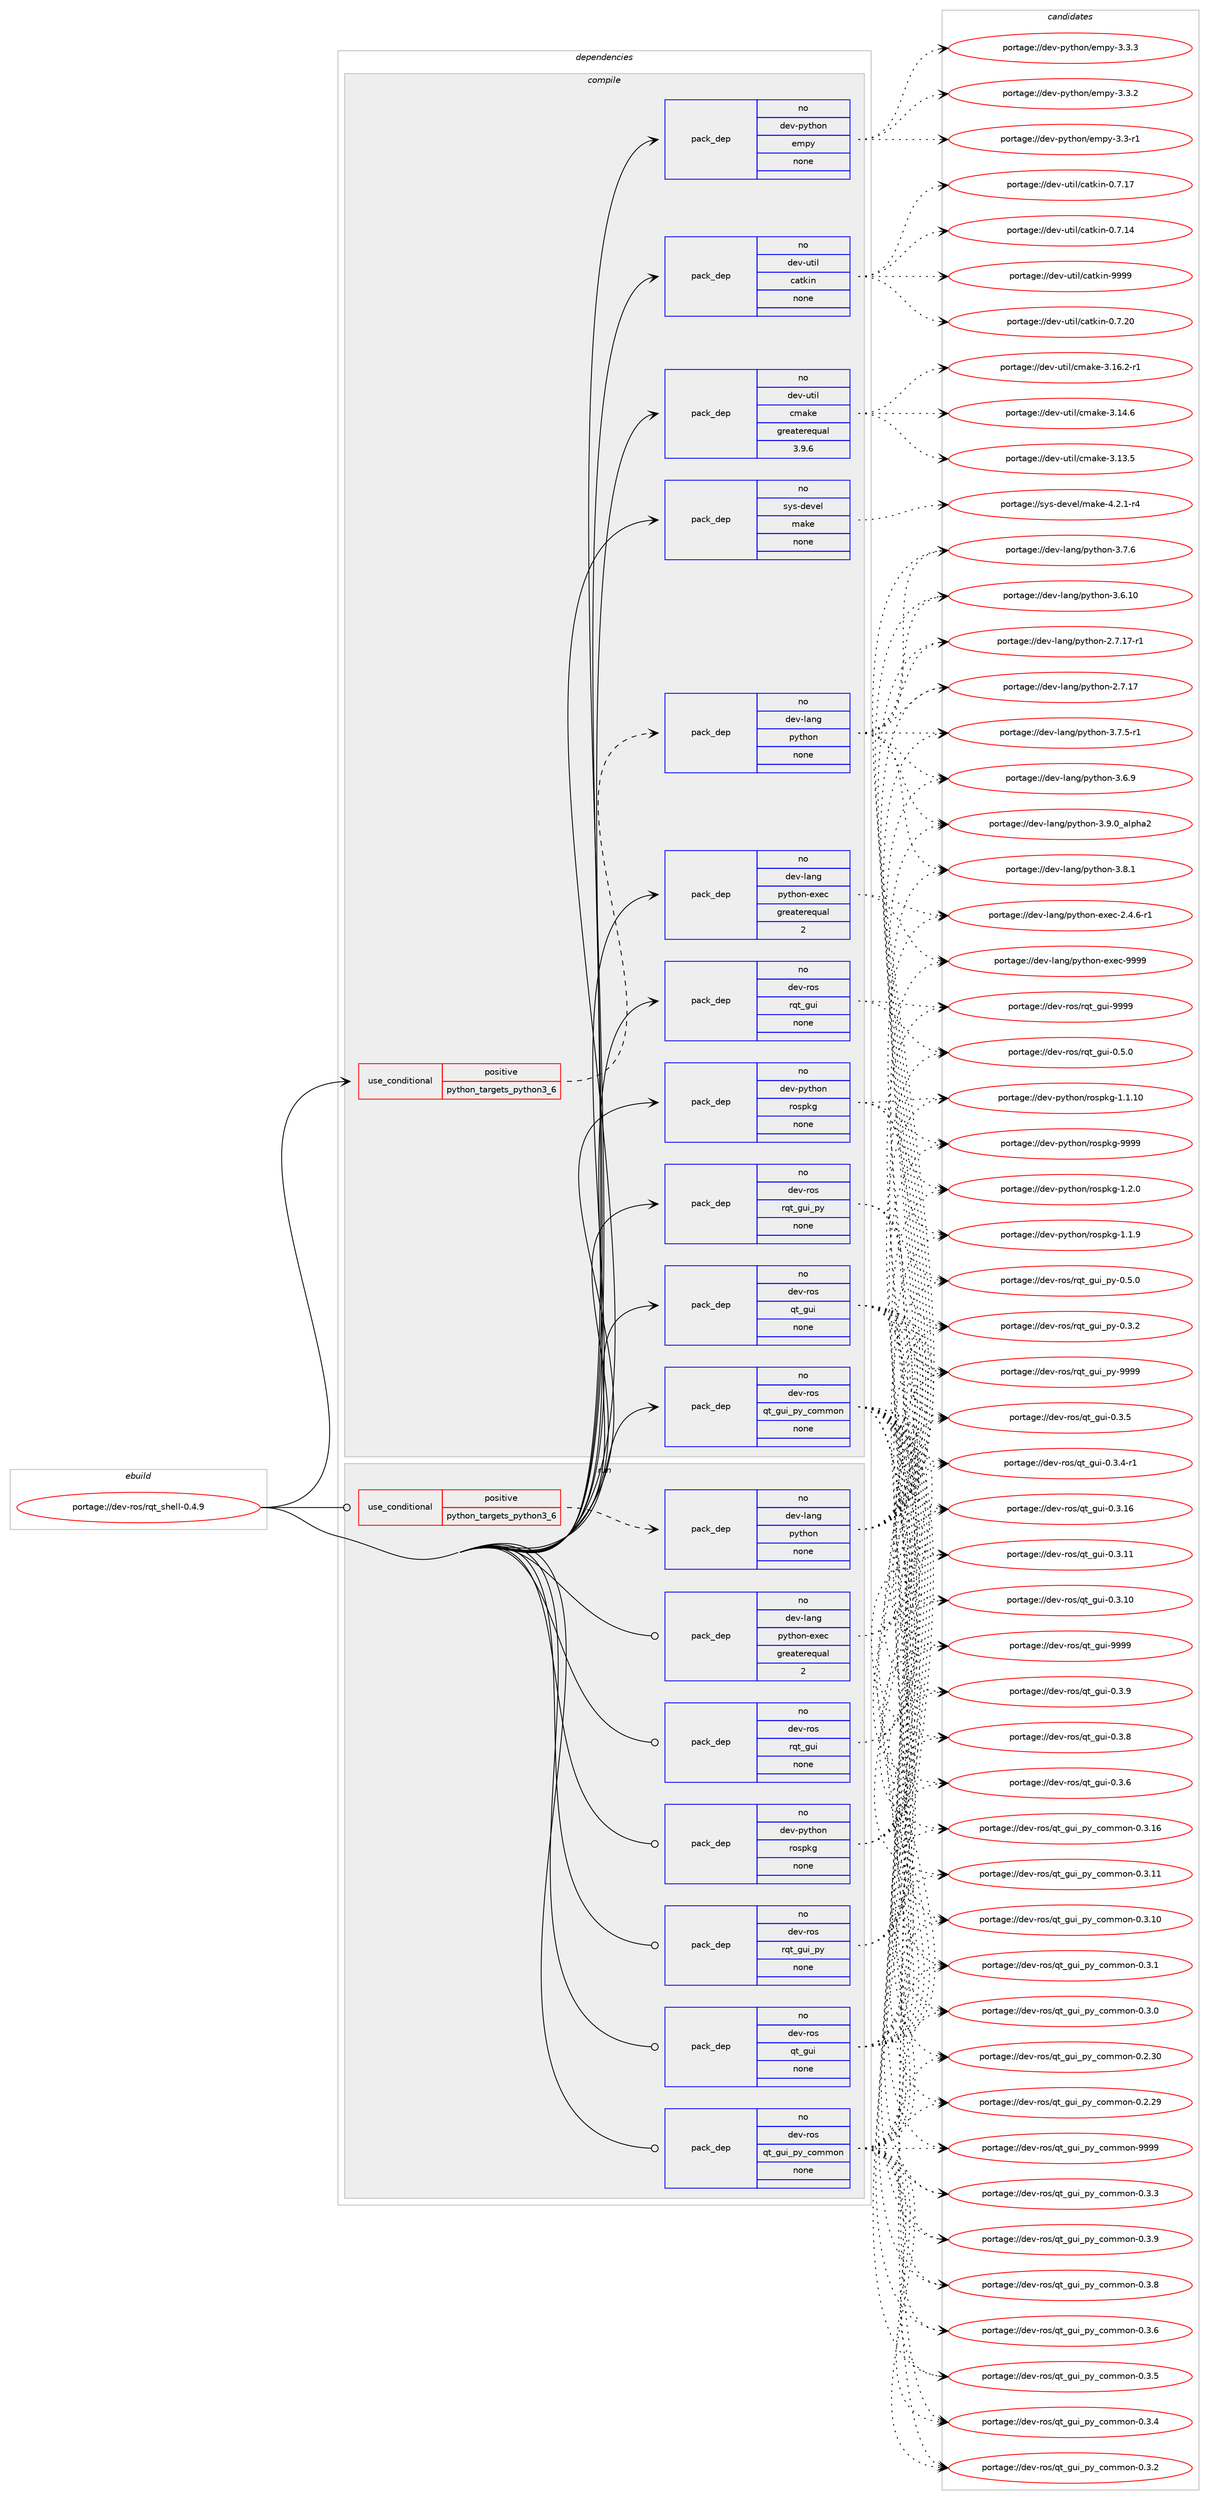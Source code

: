 digraph prolog {

# *************
# Graph options
# *************

newrank=true;
concentrate=true;
compound=true;
graph [rankdir=LR,fontname=Helvetica,fontsize=10,ranksep=1.5];#, ranksep=2.5, nodesep=0.2];
edge  [arrowhead=vee];
node  [fontname=Helvetica,fontsize=10];

# **********
# The ebuild
# **********

subgraph cluster_leftcol {
color=gray;
label=<<i>ebuild</i>>;
id [label="portage://dev-ros/rqt_shell-0.4.9", color=red, width=4, href="../dev-ros/rqt_shell-0.4.9.svg"];
}

# ****************
# The dependencies
# ****************

subgraph cluster_midcol {
color=gray;
label=<<i>dependencies</i>>;
subgraph cluster_compile {
fillcolor="#eeeeee";
style=filled;
label=<<i>compile</i>>;
subgraph cond97004 {
dependency381520 [label=<<TABLE BORDER="0" CELLBORDER="1" CELLSPACING="0" CELLPADDING="4"><TR><TD ROWSPAN="3" CELLPADDING="10">use_conditional</TD></TR><TR><TD>positive</TD></TR><TR><TD>python_targets_python3_6</TD></TR></TABLE>>, shape=none, color=red];
subgraph pack279663 {
dependency381521 [label=<<TABLE BORDER="0" CELLBORDER="1" CELLSPACING="0" CELLPADDING="4" WIDTH="220"><TR><TD ROWSPAN="6" CELLPADDING="30">pack_dep</TD></TR><TR><TD WIDTH="110">no</TD></TR><TR><TD>dev-lang</TD></TR><TR><TD>python</TD></TR><TR><TD>none</TD></TR><TR><TD></TD></TR></TABLE>>, shape=none, color=blue];
}
dependency381520:e -> dependency381521:w [weight=20,style="dashed",arrowhead="vee"];
}
id:e -> dependency381520:w [weight=20,style="solid",arrowhead="vee"];
subgraph pack279664 {
dependency381522 [label=<<TABLE BORDER="0" CELLBORDER="1" CELLSPACING="0" CELLPADDING="4" WIDTH="220"><TR><TD ROWSPAN="6" CELLPADDING="30">pack_dep</TD></TR><TR><TD WIDTH="110">no</TD></TR><TR><TD>dev-lang</TD></TR><TR><TD>python-exec</TD></TR><TR><TD>greaterequal</TD></TR><TR><TD>2</TD></TR></TABLE>>, shape=none, color=blue];
}
id:e -> dependency381522:w [weight=20,style="solid",arrowhead="vee"];
subgraph pack279665 {
dependency381523 [label=<<TABLE BORDER="0" CELLBORDER="1" CELLSPACING="0" CELLPADDING="4" WIDTH="220"><TR><TD ROWSPAN="6" CELLPADDING="30">pack_dep</TD></TR><TR><TD WIDTH="110">no</TD></TR><TR><TD>dev-python</TD></TR><TR><TD>empy</TD></TR><TR><TD>none</TD></TR><TR><TD></TD></TR></TABLE>>, shape=none, color=blue];
}
id:e -> dependency381523:w [weight=20,style="solid",arrowhead="vee"];
subgraph pack279666 {
dependency381524 [label=<<TABLE BORDER="0" CELLBORDER="1" CELLSPACING="0" CELLPADDING="4" WIDTH="220"><TR><TD ROWSPAN="6" CELLPADDING="30">pack_dep</TD></TR><TR><TD WIDTH="110">no</TD></TR><TR><TD>dev-python</TD></TR><TR><TD>rospkg</TD></TR><TR><TD>none</TD></TR><TR><TD></TD></TR></TABLE>>, shape=none, color=blue];
}
id:e -> dependency381524:w [weight=20,style="solid",arrowhead="vee"];
subgraph pack279667 {
dependency381525 [label=<<TABLE BORDER="0" CELLBORDER="1" CELLSPACING="0" CELLPADDING="4" WIDTH="220"><TR><TD ROWSPAN="6" CELLPADDING="30">pack_dep</TD></TR><TR><TD WIDTH="110">no</TD></TR><TR><TD>dev-ros</TD></TR><TR><TD>qt_gui</TD></TR><TR><TD>none</TD></TR><TR><TD></TD></TR></TABLE>>, shape=none, color=blue];
}
id:e -> dependency381525:w [weight=20,style="solid",arrowhead="vee"];
subgraph pack279668 {
dependency381526 [label=<<TABLE BORDER="0" CELLBORDER="1" CELLSPACING="0" CELLPADDING="4" WIDTH="220"><TR><TD ROWSPAN="6" CELLPADDING="30">pack_dep</TD></TR><TR><TD WIDTH="110">no</TD></TR><TR><TD>dev-ros</TD></TR><TR><TD>qt_gui_py_common</TD></TR><TR><TD>none</TD></TR><TR><TD></TD></TR></TABLE>>, shape=none, color=blue];
}
id:e -> dependency381526:w [weight=20,style="solid",arrowhead="vee"];
subgraph pack279669 {
dependency381527 [label=<<TABLE BORDER="0" CELLBORDER="1" CELLSPACING="0" CELLPADDING="4" WIDTH="220"><TR><TD ROWSPAN="6" CELLPADDING="30">pack_dep</TD></TR><TR><TD WIDTH="110">no</TD></TR><TR><TD>dev-ros</TD></TR><TR><TD>rqt_gui</TD></TR><TR><TD>none</TD></TR><TR><TD></TD></TR></TABLE>>, shape=none, color=blue];
}
id:e -> dependency381527:w [weight=20,style="solid",arrowhead="vee"];
subgraph pack279670 {
dependency381528 [label=<<TABLE BORDER="0" CELLBORDER="1" CELLSPACING="0" CELLPADDING="4" WIDTH="220"><TR><TD ROWSPAN="6" CELLPADDING="30">pack_dep</TD></TR><TR><TD WIDTH="110">no</TD></TR><TR><TD>dev-ros</TD></TR><TR><TD>rqt_gui_py</TD></TR><TR><TD>none</TD></TR><TR><TD></TD></TR></TABLE>>, shape=none, color=blue];
}
id:e -> dependency381528:w [weight=20,style="solid",arrowhead="vee"];
subgraph pack279671 {
dependency381529 [label=<<TABLE BORDER="0" CELLBORDER="1" CELLSPACING="0" CELLPADDING="4" WIDTH="220"><TR><TD ROWSPAN="6" CELLPADDING="30">pack_dep</TD></TR><TR><TD WIDTH="110">no</TD></TR><TR><TD>dev-util</TD></TR><TR><TD>catkin</TD></TR><TR><TD>none</TD></TR><TR><TD></TD></TR></TABLE>>, shape=none, color=blue];
}
id:e -> dependency381529:w [weight=20,style="solid",arrowhead="vee"];
subgraph pack279672 {
dependency381530 [label=<<TABLE BORDER="0" CELLBORDER="1" CELLSPACING="0" CELLPADDING="4" WIDTH="220"><TR><TD ROWSPAN="6" CELLPADDING="30">pack_dep</TD></TR><TR><TD WIDTH="110">no</TD></TR><TR><TD>dev-util</TD></TR><TR><TD>cmake</TD></TR><TR><TD>greaterequal</TD></TR><TR><TD>3.9.6</TD></TR></TABLE>>, shape=none, color=blue];
}
id:e -> dependency381530:w [weight=20,style="solid",arrowhead="vee"];
subgraph pack279673 {
dependency381531 [label=<<TABLE BORDER="0" CELLBORDER="1" CELLSPACING="0" CELLPADDING="4" WIDTH="220"><TR><TD ROWSPAN="6" CELLPADDING="30">pack_dep</TD></TR><TR><TD WIDTH="110">no</TD></TR><TR><TD>sys-devel</TD></TR><TR><TD>make</TD></TR><TR><TD>none</TD></TR><TR><TD></TD></TR></TABLE>>, shape=none, color=blue];
}
id:e -> dependency381531:w [weight=20,style="solid",arrowhead="vee"];
}
subgraph cluster_compileandrun {
fillcolor="#eeeeee";
style=filled;
label=<<i>compile and run</i>>;
}
subgraph cluster_run {
fillcolor="#eeeeee";
style=filled;
label=<<i>run</i>>;
subgraph cond97005 {
dependency381532 [label=<<TABLE BORDER="0" CELLBORDER="1" CELLSPACING="0" CELLPADDING="4"><TR><TD ROWSPAN="3" CELLPADDING="10">use_conditional</TD></TR><TR><TD>positive</TD></TR><TR><TD>python_targets_python3_6</TD></TR></TABLE>>, shape=none, color=red];
subgraph pack279674 {
dependency381533 [label=<<TABLE BORDER="0" CELLBORDER="1" CELLSPACING="0" CELLPADDING="4" WIDTH="220"><TR><TD ROWSPAN="6" CELLPADDING="30">pack_dep</TD></TR><TR><TD WIDTH="110">no</TD></TR><TR><TD>dev-lang</TD></TR><TR><TD>python</TD></TR><TR><TD>none</TD></TR><TR><TD></TD></TR></TABLE>>, shape=none, color=blue];
}
dependency381532:e -> dependency381533:w [weight=20,style="dashed",arrowhead="vee"];
}
id:e -> dependency381532:w [weight=20,style="solid",arrowhead="odot"];
subgraph pack279675 {
dependency381534 [label=<<TABLE BORDER="0" CELLBORDER="1" CELLSPACING="0" CELLPADDING="4" WIDTH="220"><TR><TD ROWSPAN="6" CELLPADDING="30">pack_dep</TD></TR><TR><TD WIDTH="110">no</TD></TR><TR><TD>dev-lang</TD></TR><TR><TD>python-exec</TD></TR><TR><TD>greaterequal</TD></TR><TR><TD>2</TD></TR></TABLE>>, shape=none, color=blue];
}
id:e -> dependency381534:w [weight=20,style="solid",arrowhead="odot"];
subgraph pack279676 {
dependency381535 [label=<<TABLE BORDER="0" CELLBORDER="1" CELLSPACING="0" CELLPADDING="4" WIDTH="220"><TR><TD ROWSPAN="6" CELLPADDING="30">pack_dep</TD></TR><TR><TD WIDTH="110">no</TD></TR><TR><TD>dev-python</TD></TR><TR><TD>rospkg</TD></TR><TR><TD>none</TD></TR><TR><TD></TD></TR></TABLE>>, shape=none, color=blue];
}
id:e -> dependency381535:w [weight=20,style="solid",arrowhead="odot"];
subgraph pack279677 {
dependency381536 [label=<<TABLE BORDER="0" CELLBORDER="1" CELLSPACING="0" CELLPADDING="4" WIDTH="220"><TR><TD ROWSPAN="6" CELLPADDING="30">pack_dep</TD></TR><TR><TD WIDTH="110">no</TD></TR><TR><TD>dev-ros</TD></TR><TR><TD>qt_gui</TD></TR><TR><TD>none</TD></TR><TR><TD></TD></TR></TABLE>>, shape=none, color=blue];
}
id:e -> dependency381536:w [weight=20,style="solid",arrowhead="odot"];
subgraph pack279678 {
dependency381537 [label=<<TABLE BORDER="0" CELLBORDER="1" CELLSPACING="0" CELLPADDING="4" WIDTH="220"><TR><TD ROWSPAN="6" CELLPADDING="30">pack_dep</TD></TR><TR><TD WIDTH="110">no</TD></TR><TR><TD>dev-ros</TD></TR><TR><TD>qt_gui_py_common</TD></TR><TR><TD>none</TD></TR><TR><TD></TD></TR></TABLE>>, shape=none, color=blue];
}
id:e -> dependency381537:w [weight=20,style="solid",arrowhead="odot"];
subgraph pack279679 {
dependency381538 [label=<<TABLE BORDER="0" CELLBORDER="1" CELLSPACING="0" CELLPADDING="4" WIDTH="220"><TR><TD ROWSPAN="6" CELLPADDING="30">pack_dep</TD></TR><TR><TD WIDTH="110">no</TD></TR><TR><TD>dev-ros</TD></TR><TR><TD>rqt_gui</TD></TR><TR><TD>none</TD></TR><TR><TD></TD></TR></TABLE>>, shape=none, color=blue];
}
id:e -> dependency381538:w [weight=20,style="solid",arrowhead="odot"];
subgraph pack279680 {
dependency381539 [label=<<TABLE BORDER="0" CELLBORDER="1" CELLSPACING="0" CELLPADDING="4" WIDTH="220"><TR><TD ROWSPAN="6" CELLPADDING="30">pack_dep</TD></TR><TR><TD WIDTH="110">no</TD></TR><TR><TD>dev-ros</TD></TR><TR><TD>rqt_gui_py</TD></TR><TR><TD>none</TD></TR><TR><TD></TD></TR></TABLE>>, shape=none, color=blue];
}
id:e -> dependency381539:w [weight=20,style="solid",arrowhead="odot"];
}
}

# **************
# The candidates
# **************

subgraph cluster_choices {
rank=same;
color=gray;
label=<<i>candidates</i>>;

subgraph choice279663 {
color=black;
nodesep=1;
choice10010111845108971101034711212111610411111045514657464895971081121049750 [label="portage://dev-lang/python-3.9.0_alpha2", color=red, width=4,href="../dev-lang/python-3.9.0_alpha2.svg"];
choice100101118451089711010347112121116104111110455146564649 [label="portage://dev-lang/python-3.8.1", color=red, width=4,href="../dev-lang/python-3.8.1.svg"];
choice100101118451089711010347112121116104111110455146554654 [label="portage://dev-lang/python-3.7.6", color=red, width=4,href="../dev-lang/python-3.7.6.svg"];
choice1001011184510897110103471121211161041111104551465546534511449 [label="portage://dev-lang/python-3.7.5-r1", color=red, width=4,href="../dev-lang/python-3.7.5-r1.svg"];
choice100101118451089711010347112121116104111110455146544657 [label="portage://dev-lang/python-3.6.9", color=red, width=4,href="../dev-lang/python-3.6.9.svg"];
choice10010111845108971101034711212111610411111045514654464948 [label="portage://dev-lang/python-3.6.10", color=red, width=4,href="../dev-lang/python-3.6.10.svg"];
choice100101118451089711010347112121116104111110455046554649554511449 [label="portage://dev-lang/python-2.7.17-r1", color=red, width=4,href="../dev-lang/python-2.7.17-r1.svg"];
choice10010111845108971101034711212111610411111045504655464955 [label="portage://dev-lang/python-2.7.17", color=red, width=4,href="../dev-lang/python-2.7.17.svg"];
dependency381521:e -> choice10010111845108971101034711212111610411111045514657464895971081121049750:w [style=dotted,weight="100"];
dependency381521:e -> choice100101118451089711010347112121116104111110455146564649:w [style=dotted,weight="100"];
dependency381521:e -> choice100101118451089711010347112121116104111110455146554654:w [style=dotted,weight="100"];
dependency381521:e -> choice1001011184510897110103471121211161041111104551465546534511449:w [style=dotted,weight="100"];
dependency381521:e -> choice100101118451089711010347112121116104111110455146544657:w [style=dotted,weight="100"];
dependency381521:e -> choice10010111845108971101034711212111610411111045514654464948:w [style=dotted,weight="100"];
dependency381521:e -> choice100101118451089711010347112121116104111110455046554649554511449:w [style=dotted,weight="100"];
dependency381521:e -> choice10010111845108971101034711212111610411111045504655464955:w [style=dotted,weight="100"];
}
subgraph choice279664 {
color=black;
nodesep=1;
choice10010111845108971101034711212111610411111045101120101994557575757 [label="portage://dev-lang/python-exec-9999", color=red, width=4,href="../dev-lang/python-exec-9999.svg"];
choice10010111845108971101034711212111610411111045101120101994550465246544511449 [label="portage://dev-lang/python-exec-2.4.6-r1", color=red, width=4,href="../dev-lang/python-exec-2.4.6-r1.svg"];
dependency381522:e -> choice10010111845108971101034711212111610411111045101120101994557575757:w [style=dotted,weight="100"];
dependency381522:e -> choice10010111845108971101034711212111610411111045101120101994550465246544511449:w [style=dotted,weight="100"];
}
subgraph choice279665 {
color=black;
nodesep=1;
choice1001011184511212111610411111047101109112121455146514651 [label="portage://dev-python/empy-3.3.3", color=red, width=4,href="../dev-python/empy-3.3.3.svg"];
choice1001011184511212111610411111047101109112121455146514650 [label="portage://dev-python/empy-3.3.2", color=red, width=4,href="../dev-python/empy-3.3.2.svg"];
choice1001011184511212111610411111047101109112121455146514511449 [label="portage://dev-python/empy-3.3-r1", color=red, width=4,href="../dev-python/empy-3.3-r1.svg"];
dependency381523:e -> choice1001011184511212111610411111047101109112121455146514651:w [style=dotted,weight="100"];
dependency381523:e -> choice1001011184511212111610411111047101109112121455146514650:w [style=dotted,weight="100"];
dependency381523:e -> choice1001011184511212111610411111047101109112121455146514511449:w [style=dotted,weight="100"];
}
subgraph choice279666 {
color=black;
nodesep=1;
choice10010111845112121116104111110471141111151121071034557575757 [label="portage://dev-python/rospkg-9999", color=red, width=4,href="../dev-python/rospkg-9999.svg"];
choice1001011184511212111610411111047114111115112107103454946504648 [label="portage://dev-python/rospkg-1.2.0", color=red, width=4,href="../dev-python/rospkg-1.2.0.svg"];
choice1001011184511212111610411111047114111115112107103454946494657 [label="portage://dev-python/rospkg-1.1.9", color=red, width=4,href="../dev-python/rospkg-1.1.9.svg"];
choice100101118451121211161041111104711411111511210710345494649464948 [label="portage://dev-python/rospkg-1.1.10", color=red, width=4,href="../dev-python/rospkg-1.1.10.svg"];
dependency381524:e -> choice10010111845112121116104111110471141111151121071034557575757:w [style=dotted,weight="100"];
dependency381524:e -> choice1001011184511212111610411111047114111115112107103454946504648:w [style=dotted,weight="100"];
dependency381524:e -> choice1001011184511212111610411111047114111115112107103454946494657:w [style=dotted,weight="100"];
dependency381524:e -> choice100101118451121211161041111104711411111511210710345494649464948:w [style=dotted,weight="100"];
}
subgraph choice279667 {
color=black;
nodesep=1;
choice1001011184511411111547113116951031171054557575757 [label="portage://dev-ros/qt_gui-9999", color=red, width=4,href="../dev-ros/qt_gui-9999.svg"];
choice100101118451141111154711311695103117105454846514657 [label="portage://dev-ros/qt_gui-0.3.9", color=red, width=4,href="../dev-ros/qt_gui-0.3.9.svg"];
choice100101118451141111154711311695103117105454846514656 [label="portage://dev-ros/qt_gui-0.3.8", color=red, width=4,href="../dev-ros/qt_gui-0.3.8.svg"];
choice100101118451141111154711311695103117105454846514654 [label="portage://dev-ros/qt_gui-0.3.6", color=red, width=4,href="../dev-ros/qt_gui-0.3.6.svg"];
choice100101118451141111154711311695103117105454846514653 [label="portage://dev-ros/qt_gui-0.3.5", color=red, width=4,href="../dev-ros/qt_gui-0.3.5.svg"];
choice1001011184511411111547113116951031171054548465146524511449 [label="portage://dev-ros/qt_gui-0.3.4-r1", color=red, width=4,href="../dev-ros/qt_gui-0.3.4-r1.svg"];
choice10010111845114111115471131169510311710545484651464954 [label="portage://dev-ros/qt_gui-0.3.16", color=red, width=4,href="../dev-ros/qt_gui-0.3.16.svg"];
choice10010111845114111115471131169510311710545484651464949 [label="portage://dev-ros/qt_gui-0.3.11", color=red, width=4,href="../dev-ros/qt_gui-0.3.11.svg"];
choice10010111845114111115471131169510311710545484651464948 [label="portage://dev-ros/qt_gui-0.3.10", color=red, width=4,href="../dev-ros/qt_gui-0.3.10.svg"];
dependency381525:e -> choice1001011184511411111547113116951031171054557575757:w [style=dotted,weight="100"];
dependency381525:e -> choice100101118451141111154711311695103117105454846514657:w [style=dotted,weight="100"];
dependency381525:e -> choice100101118451141111154711311695103117105454846514656:w [style=dotted,weight="100"];
dependency381525:e -> choice100101118451141111154711311695103117105454846514654:w [style=dotted,weight="100"];
dependency381525:e -> choice100101118451141111154711311695103117105454846514653:w [style=dotted,weight="100"];
dependency381525:e -> choice1001011184511411111547113116951031171054548465146524511449:w [style=dotted,weight="100"];
dependency381525:e -> choice10010111845114111115471131169510311710545484651464954:w [style=dotted,weight="100"];
dependency381525:e -> choice10010111845114111115471131169510311710545484651464949:w [style=dotted,weight="100"];
dependency381525:e -> choice10010111845114111115471131169510311710545484651464948:w [style=dotted,weight="100"];
}
subgraph choice279668 {
color=black;
nodesep=1;
choice1001011184511411111547113116951031171059511212195991111091091111104557575757 [label="portage://dev-ros/qt_gui_py_common-9999", color=red, width=4,href="../dev-ros/qt_gui_py_common-9999.svg"];
choice100101118451141111154711311695103117105951121219599111109109111110454846514657 [label="portage://dev-ros/qt_gui_py_common-0.3.9", color=red, width=4,href="../dev-ros/qt_gui_py_common-0.3.9.svg"];
choice100101118451141111154711311695103117105951121219599111109109111110454846514656 [label="portage://dev-ros/qt_gui_py_common-0.3.8", color=red, width=4,href="../dev-ros/qt_gui_py_common-0.3.8.svg"];
choice100101118451141111154711311695103117105951121219599111109109111110454846514654 [label="portage://dev-ros/qt_gui_py_common-0.3.6", color=red, width=4,href="../dev-ros/qt_gui_py_common-0.3.6.svg"];
choice100101118451141111154711311695103117105951121219599111109109111110454846514653 [label="portage://dev-ros/qt_gui_py_common-0.3.5", color=red, width=4,href="../dev-ros/qt_gui_py_common-0.3.5.svg"];
choice100101118451141111154711311695103117105951121219599111109109111110454846514652 [label="portage://dev-ros/qt_gui_py_common-0.3.4", color=red, width=4,href="../dev-ros/qt_gui_py_common-0.3.4.svg"];
choice100101118451141111154711311695103117105951121219599111109109111110454846514651 [label="portage://dev-ros/qt_gui_py_common-0.3.3", color=red, width=4,href="../dev-ros/qt_gui_py_common-0.3.3.svg"];
choice100101118451141111154711311695103117105951121219599111109109111110454846514650 [label="portage://dev-ros/qt_gui_py_common-0.3.2", color=red, width=4,href="../dev-ros/qt_gui_py_common-0.3.2.svg"];
choice10010111845114111115471131169510311710595112121959911110910911111045484651464954 [label="portage://dev-ros/qt_gui_py_common-0.3.16", color=red, width=4,href="../dev-ros/qt_gui_py_common-0.3.16.svg"];
choice10010111845114111115471131169510311710595112121959911110910911111045484651464949 [label="portage://dev-ros/qt_gui_py_common-0.3.11", color=red, width=4,href="../dev-ros/qt_gui_py_common-0.3.11.svg"];
choice10010111845114111115471131169510311710595112121959911110910911111045484651464948 [label="portage://dev-ros/qt_gui_py_common-0.3.10", color=red, width=4,href="../dev-ros/qt_gui_py_common-0.3.10.svg"];
choice100101118451141111154711311695103117105951121219599111109109111110454846514649 [label="portage://dev-ros/qt_gui_py_common-0.3.1", color=red, width=4,href="../dev-ros/qt_gui_py_common-0.3.1.svg"];
choice100101118451141111154711311695103117105951121219599111109109111110454846514648 [label="portage://dev-ros/qt_gui_py_common-0.3.0", color=red, width=4,href="../dev-ros/qt_gui_py_common-0.3.0.svg"];
choice10010111845114111115471131169510311710595112121959911110910911111045484650465148 [label="portage://dev-ros/qt_gui_py_common-0.2.30", color=red, width=4,href="../dev-ros/qt_gui_py_common-0.2.30.svg"];
choice10010111845114111115471131169510311710595112121959911110910911111045484650465057 [label="portage://dev-ros/qt_gui_py_common-0.2.29", color=red, width=4,href="../dev-ros/qt_gui_py_common-0.2.29.svg"];
dependency381526:e -> choice1001011184511411111547113116951031171059511212195991111091091111104557575757:w [style=dotted,weight="100"];
dependency381526:e -> choice100101118451141111154711311695103117105951121219599111109109111110454846514657:w [style=dotted,weight="100"];
dependency381526:e -> choice100101118451141111154711311695103117105951121219599111109109111110454846514656:w [style=dotted,weight="100"];
dependency381526:e -> choice100101118451141111154711311695103117105951121219599111109109111110454846514654:w [style=dotted,weight="100"];
dependency381526:e -> choice100101118451141111154711311695103117105951121219599111109109111110454846514653:w [style=dotted,weight="100"];
dependency381526:e -> choice100101118451141111154711311695103117105951121219599111109109111110454846514652:w [style=dotted,weight="100"];
dependency381526:e -> choice100101118451141111154711311695103117105951121219599111109109111110454846514651:w [style=dotted,weight="100"];
dependency381526:e -> choice100101118451141111154711311695103117105951121219599111109109111110454846514650:w [style=dotted,weight="100"];
dependency381526:e -> choice10010111845114111115471131169510311710595112121959911110910911111045484651464954:w [style=dotted,weight="100"];
dependency381526:e -> choice10010111845114111115471131169510311710595112121959911110910911111045484651464949:w [style=dotted,weight="100"];
dependency381526:e -> choice10010111845114111115471131169510311710595112121959911110910911111045484651464948:w [style=dotted,weight="100"];
dependency381526:e -> choice100101118451141111154711311695103117105951121219599111109109111110454846514649:w [style=dotted,weight="100"];
dependency381526:e -> choice100101118451141111154711311695103117105951121219599111109109111110454846514648:w [style=dotted,weight="100"];
dependency381526:e -> choice10010111845114111115471131169510311710595112121959911110910911111045484650465148:w [style=dotted,weight="100"];
dependency381526:e -> choice10010111845114111115471131169510311710595112121959911110910911111045484650465057:w [style=dotted,weight="100"];
}
subgraph choice279669 {
color=black;
nodesep=1;
choice1001011184511411111547114113116951031171054557575757 [label="portage://dev-ros/rqt_gui-9999", color=red, width=4,href="../dev-ros/rqt_gui-9999.svg"];
choice100101118451141111154711411311695103117105454846534648 [label="portage://dev-ros/rqt_gui-0.5.0", color=red, width=4,href="../dev-ros/rqt_gui-0.5.0.svg"];
dependency381527:e -> choice1001011184511411111547114113116951031171054557575757:w [style=dotted,weight="100"];
dependency381527:e -> choice100101118451141111154711411311695103117105454846534648:w [style=dotted,weight="100"];
}
subgraph choice279670 {
color=black;
nodesep=1;
choice100101118451141111154711411311695103117105951121214557575757 [label="portage://dev-ros/rqt_gui_py-9999", color=red, width=4,href="../dev-ros/rqt_gui_py-9999.svg"];
choice10010111845114111115471141131169510311710595112121454846534648 [label="portage://dev-ros/rqt_gui_py-0.5.0", color=red, width=4,href="../dev-ros/rqt_gui_py-0.5.0.svg"];
choice10010111845114111115471141131169510311710595112121454846514650 [label="portage://dev-ros/rqt_gui_py-0.3.2", color=red, width=4,href="../dev-ros/rqt_gui_py-0.3.2.svg"];
dependency381528:e -> choice100101118451141111154711411311695103117105951121214557575757:w [style=dotted,weight="100"];
dependency381528:e -> choice10010111845114111115471141131169510311710595112121454846534648:w [style=dotted,weight="100"];
dependency381528:e -> choice10010111845114111115471141131169510311710595112121454846514650:w [style=dotted,weight="100"];
}
subgraph choice279671 {
color=black;
nodesep=1;
choice100101118451171161051084799971161071051104557575757 [label="portage://dev-util/catkin-9999", color=red, width=4,href="../dev-util/catkin-9999.svg"];
choice1001011184511711610510847999711610710511045484655465048 [label="portage://dev-util/catkin-0.7.20", color=red, width=4,href="../dev-util/catkin-0.7.20.svg"];
choice1001011184511711610510847999711610710511045484655464955 [label="portage://dev-util/catkin-0.7.17", color=red, width=4,href="../dev-util/catkin-0.7.17.svg"];
choice1001011184511711610510847999711610710511045484655464952 [label="portage://dev-util/catkin-0.7.14", color=red, width=4,href="../dev-util/catkin-0.7.14.svg"];
dependency381529:e -> choice100101118451171161051084799971161071051104557575757:w [style=dotted,weight="100"];
dependency381529:e -> choice1001011184511711610510847999711610710511045484655465048:w [style=dotted,weight="100"];
dependency381529:e -> choice1001011184511711610510847999711610710511045484655464955:w [style=dotted,weight="100"];
dependency381529:e -> choice1001011184511711610510847999711610710511045484655464952:w [style=dotted,weight="100"];
}
subgraph choice279672 {
color=black;
nodesep=1;
choice10010111845117116105108479910997107101455146495446504511449 [label="portage://dev-util/cmake-3.16.2-r1", color=red, width=4,href="../dev-util/cmake-3.16.2-r1.svg"];
choice1001011184511711610510847991099710710145514649524654 [label="portage://dev-util/cmake-3.14.6", color=red, width=4,href="../dev-util/cmake-3.14.6.svg"];
choice1001011184511711610510847991099710710145514649514653 [label="portage://dev-util/cmake-3.13.5", color=red, width=4,href="../dev-util/cmake-3.13.5.svg"];
dependency381530:e -> choice10010111845117116105108479910997107101455146495446504511449:w [style=dotted,weight="100"];
dependency381530:e -> choice1001011184511711610510847991099710710145514649524654:w [style=dotted,weight="100"];
dependency381530:e -> choice1001011184511711610510847991099710710145514649514653:w [style=dotted,weight="100"];
}
subgraph choice279673 {
color=black;
nodesep=1;
choice1151211154510010111810110847109971071014552465046494511452 [label="portage://sys-devel/make-4.2.1-r4", color=red, width=4,href="../sys-devel/make-4.2.1-r4.svg"];
dependency381531:e -> choice1151211154510010111810110847109971071014552465046494511452:w [style=dotted,weight="100"];
}
subgraph choice279674 {
color=black;
nodesep=1;
choice10010111845108971101034711212111610411111045514657464895971081121049750 [label="portage://dev-lang/python-3.9.0_alpha2", color=red, width=4,href="../dev-lang/python-3.9.0_alpha2.svg"];
choice100101118451089711010347112121116104111110455146564649 [label="portage://dev-lang/python-3.8.1", color=red, width=4,href="../dev-lang/python-3.8.1.svg"];
choice100101118451089711010347112121116104111110455146554654 [label="portage://dev-lang/python-3.7.6", color=red, width=4,href="../dev-lang/python-3.7.6.svg"];
choice1001011184510897110103471121211161041111104551465546534511449 [label="portage://dev-lang/python-3.7.5-r1", color=red, width=4,href="../dev-lang/python-3.7.5-r1.svg"];
choice100101118451089711010347112121116104111110455146544657 [label="portage://dev-lang/python-3.6.9", color=red, width=4,href="../dev-lang/python-3.6.9.svg"];
choice10010111845108971101034711212111610411111045514654464948 [label="portage://dev-lang/python-3.6.10", color=red, width=4,href="../dev-lang/python-3.6.10.svg"];
choice100101118451089711010347112121116104111110455046554649554511449 [label="portage://dev-lang/python-2.7.17-r1", color=red, width=4,href="../dev-lang/python-2.7.17-r1.svg"];
choice10010111845108971101034711212111610411111045504655464955 [label="portage://dev-lang/python-2.7.17", color=red, width=4,href="../dev-lang/python-2.7.17.svg"];
dependency381533:e -> choice10010111845108971101034711212111610411111045514657464895971081121049750:w [style=dotted,weight="100"];
dependency381533:e -> choice100101118451089711010347112121116104111110455146564649:w [style=dotted,weight="100"];
dependency381533:e -> choice100101118451089711010347112121116104111110455146554654:w [style=dotted,weight="100"];
dependency381533:e -> choice1001011184510897110103471121211161041111104551465546534511449:w [style=dotted,weight="100"];
dependency381533:e -> choice100101118451089711010347112121116104111110455146544657:w [style=dotted,weight="100"];
dependency381533:e -> choice10010111845108971101034711212111610411111045514654464948:w [style=dotted,weight="100"];
dependency381533:e -> choice100101118451089711010347112121116104111110455046554649554511449:w [style=dotted,weight="100"];
dependency381533:e -> choice10010111845108971101034711212111610411111045504655464955:w [style=dotted,weight="100"];
}
subgraph choice279675 {
color=black;
nodesep=1;
choice10010111845108971101034711212111610411111045101120101994557575757 [label="portage://dev-lang/python-exec-9999", color=red, width=4,href="../dev-lang/python-exec-9999.svg"];
choice10010111845108971101034711212111610411111045101120101994550465246544511449 [label="portage://dev-lang/python-exec-2.4.6-r1", color=red, width=4,href="../dev-lang/python-exec-2.4.6-r1.svg"];
dependency381534:e -> choice10010111845108971101034711212111610411111045101120101994557575757:w [style=dotted,weight="100"];
dependency381534:e -> choice10010111845108971101034711212111610411111045101120101994550465246544511449:w [style=dotted,weight="100"];
}
subgraph choice279676 {
color=black;
nodesep=1;
choice10010111845112121116104111110471141111151121071034557575757 [label="portage://dev-python/rospkg-9999", color=red, width=4,href="../dev-python/rospkg-9999.svg"];
choice1001011184511212111610411111047114111115112107103454946504648 [label="portage://dev-python/rospkg-1.2.0", color=red, width=4,href="../dev-python/rospkg-1.2.0.svg"];
choice1001011184511212111610411111047114111115112107103454946494657 [label="portage://dev-python/rospkg-1.1.9", color=red, width=4,href="../dev-python/rospkg-1.1.9.svg"];
choice100101118451121211161041111104711411111511210710345494649464948 [label="portage://dev-python/rospkg-1.1.10", color=red, width=4,href="../dev-python/rospkg-1.1.10.svg"];
dependency381535:e -> choice10010111845112121116104111110471141111151121071034557575757:w [style=dotted,weight="100"];
dependency381535:e -> choice1001011184511212111610411111047114111115112107103454946504648:w [style=dotted,weight="100"];
dependency381535:e -> choice1001011184511212111610411111047114111115112107103454946494657:w [style=dotted,weight="100"];
dependency381535:e -> choice100101118451121211161041111104711411111511210710345494649464948:w [style=dotted,weight="100"];
}
subgraph choice279677 {
color=black;
nodesep=1;
choice1001011184511411111547113116951031171054557575757 [label="portage://dev-ros/qt_gui-9999", color=red, width=4,href="../dev-ros/qt_gui-9999.svg"];
choice100101118451141111154711311695103117105454846514657 [label="portage://dev-ros/qt_gui-0.3.9", color=red, width=4,href="../dev-ros/qt_gui-0.3.9.svg"];
choice100101118451141111154711311695103117105454846514656 [label="portage://dev-ros/qt_gui-0.3.8", color=red, width=4,href="../dev-ros/qt_gui-0.3.8.svg"];
choice100101118451141111154711311695103117105454846514654 [label="portage://dev-ros/qt_gui-0.3.6", color=red, width=4,href="../dev-ros/qt_gui-0.3.6.svg"];
choice100101118451141111154711311695103117105454846514653 [label="portage://dev-ros/qt_gui-0.3.5", color=red, width=4,href="../dev-ros/qt_gui-0.3.5.svg"];
choice1001011184511411111547113116951031171054548465146524511449 [label="portage://dev-ros/qt_gui-0.3.4-r1", color=red, width=4,href="../dev-ros/qt_gui-0.3.4-r1.svg"];
choice10010111845114111115471131169510311710545484651464954 [label="portage://dev-ros/qt_gui-0.3.16", color=red, width=4,href="../dev-ros/qt_gui-0.3.16.svg"];
choice10010111845114111115471131169510311710545484651464949 [label="portage://dev-ros/qt_gui-0.3.11", color=red, width=4,href="../dev-ros/qt_gui-0.3.11.svg"];
choice10010111845114111115471131169510311710545484651464948 [label="portage://dev-ros/qt_gui-0.3.10", color=red, width=4,href="../dev-ros/qt_gui-0.3.10.svg"];
dependency381536:e -> choice1001011184511411111547113116951031171054557575757:w [style=dotted,weight="100"];
dependency381536:e -> choice100101118451141111154711311695103117105454846514657:w [style=dotted,weight="100"];
dependency381536:e -> choice100101118451141111154711311695103117105454846514656:w [style=dotted,weight="100"];
dependency381536:e -> choice100101118451141111154711311695103117105454846514654:w [style=dotted,weight="100"];
dependency381536:e -> choice100101118451141111154711311695103117105454846514653:w [style=dotted,weight="100"];
dependency381536:e -> choice1001011184511411111547113116951031171054548465146524511449:w [style=dotted,weight="100"];
dependency381536:e -> choice10010111845114111115471131169510311710545484651464954:w [style=dotted,weight="100"];
dependency381536:e -> choice10010111845114111115471131169510311710545484651464949:w [style=dotted,weight="100"];
dependency381536:e -> choice10010111845114111115471131169510311710545484651464948:w [style=dotted,weight="100"];
}
subgraph choice279678 {
color=black;
nodesep=1;
choice1001011184511411111547113116951031171059511212195991111091091111104557575757 [label="portage://dev-ros/qt_gui_py_common-9999", color=red, width=4,href="../dev-ros/qt_gui_py_common-9999.svg"];
choice100101118451141111154711311695103117105951121219599111109109111110454846514657 [label="portage://dev-ros/qt_gui_py_common-0.3.9", color=red, width=4,href="../dev-ros/qt_gui_py_common-0.3.9.svg"];
choice100101118451141111154711311695103117105951121219599111109109111110454846514656 [label="portage://dev-ros/qt_gui_py_common-0.3.8", color=red, width=4,href="../dev-ros/qt_gui_py_common-0.3.8.svg"];
choice100101118451141111154711311695103117105951121219599111109109111110454846514654 [label="portage://dev-ros/qt_gui_py_common-0.3.6", color=red, width=4,href="../dev-ros/qt_gui_py_common-0.3.6.svg"];
choice100101118451141111154711311695103117105951121219599111109109111110454846514653 [label="portage://dev-ros/qt_gui_py_common-0.3.5", color=red, width=4,href="../dev-ros/qt_gui_py_common-0.3.5.svg"];
choice100101118451141111154711311695103117105951121219599111109109111110454846514652 [label="portage://dev-ros/qt_gui_py_common-0.3.4", color=red, width=4,href="../dev-ros/qt_gui_py_common-0.3.4.svg"];
choice100101118451141111154711311695103117105951121219599111109109111110454846514651 [label="portage://dev-ros/qt_gui_py_common-0.3.3", color=red, width=4,href="../dev-ros/qt_gui_py_common-0.3.3.svg"];
choice100101118451141111154711311695103117105951121219599111109109111110454846514650 [label="portage://dev-ros/qt_gui_py_common-0.3.2", color=red, width=4,href="../dev-ros/qt_gui_py_common-0.3.2.svg"];
choice10010111845114111115471131169510311710595112121959911110910911111045484651464954 [label="portage://dev-ros/qt_gui_py_common-0.3.16", color=red, width=4,href="../dev-ros/qt_gui_py_common-0.3.16.svg"];
choice10010111845114111115471131169510311710595112121959911110910911111045484651464949 [label="portage://dev-ros/qt_gui_py_common-0.3.11", color=red, width=4,href="../dev-ros/qt_gui_py_common-0.3.11.svg"];
choice10010111845114111115471131169510311710595112121959911110910911111045484651464948 [label="portage://dev-ros/qt_gui_py_common-0.3.10", color=red, width=4,href="../dev-ros/qt_gui_py_common-0.3.10.svg"];
choice100101118451141111154711311695103117105951121219599111109109111110454846514649 [label="portage://dev-ros/qt_gui_py_common-0.3.1", color=red, width=4,href="../dev-ros/qt_gui_py_common-0.3.1.svg"];
choice100101118451141111154711311695103117105951121219599111109109111110454846514648 [label="portage://dev-ros/qt_gui_py_common-0.3.0", color=red, width=4,href="../dev-ros/qt_gui_py_common-0.3.0.svg"];
choice10010111845114111115471131169510311710595112121959911110910911111045484650465148 [label="portage://dev-ros/qt_gui_py_common-0.2.30", color=red, width=4,href="../dev-ros/qt_gui_py_common-0.2.30.svg"];
choice10010111845114111115471131169510311710595112121959911110910911111045484650465057 [label="portage://dev-ros/qt_gui_py_common-0.2.29", color=red, width=4,href="../dev-ros/qt_gui_py_common-0.2.29.svg"];
dependency381537:e -> choice1001011184511411111547113116951031171059511212195991111091091111104557575757:w [style=dotted,weight="100"];
dependency381537:e -> choice100101118451141111154711311695103117105951121219599111109109111110454846514657:w [style=dotted,weight="100"];
dependency381537:e -> choice100101118451141111154711311695103117105951121219599111109109111110454846514656:w [style=dotted,weight="100"];
dependency381537:e -> choice100101118451141111154711311695103117105951121219599111109109111110454846514654:w [style=dotted,weight="100"];
dependency381537:e -> choice100101118451141111154711311695103117105951121219599111109109111110454846514653:w [style=dotted,weight="100"];
dependency381537:e -> choice100101118451141111154711311695103117105951121219599111109109111110454846514652:w [style=dotted,weight="100"];
dependency381537:e -> choice100101118451141111154711311695103117105951121219599111109109111110454846514651:w [style=dotted,weight="100"];
dependency381537:e -> choice100101118451141111154711311695103117105951121219599111109109111110454846514650:w [style=dotted,weight="100"];
dependency381537:e -> choice10010111845114111115471131169510311710595112121959911110910911111045484651464954:w [style=dotted,weight="100"];
dependency381537:e -> choice10010111845114111115471131169510311710595112121959911110910911111045484651464949:w [style=dotted,weight="100"];
dependency381537:e -> choice10010111845114111115471131169510311710595112121959911110910911111045484651464948:w [style=dotted,weight="100"];
dependency381537:e -> choice100101118451141111154711311695103117105951121219599111109109111110454846514649:w [style=dotted,weight="100"];
dependency381537:e -> choice100101118451141111154711311695103117105951121219599111109109111110454846514648:w [style=dotted,weight="100"];
dependency381537:e -> choice10010111845114111115471131169510311710595112121959911110910911111045484650465148:w [style=dotted,weight="100"];
dependency381537:e -> choice10010111845114111115471131169510311710595112121959911110910911111045484650465057:w [style=dotted,weight="100"];
}
subgraph choice279679 {
color=black;
nodesep=1;
choice1001011184511411111547114113116951031171054557575757 [label="portage://dev-ros/rqt_gui-9999", color=red, width=4,href="../dev-ros/rqt_gui-9999.svg"];
choice100101118451141111154711411311695103117105454846534648 [label="portage://dev-ros/rqt_gui-0.5.0", color=red, width=4,href="../dev-ros/rqt_gui-0.5.0.svg"];
dependency381538:e -> choice1001011184511411111547114113116951031171054557575757:w [style=dotted,weight="100"];
dependency381538:e -> choice100101118451141111154711411311695103117105454846534648:w [style=dotted,weight="100"];
}
subgraph choice279680 {
color=black;
nodesep=1;
choice100101118451141111154711411311695103117105951121214557575757 [label="portage://dev-ros/rqt_gui_py-9999", color=red, width=4,href="../dev-ros/rqt_gui_py-9999.svg"];
choice10010111845114111115471141131169510311710595112121454846534648 [label="portage://dev-ros/rqt_gui_py-0.5.0", color=red, width=4,href="../dev-ros/rqt_gui_py-0.5.0.svg"];
choice10010111845114111115471141131169510311710595112121454846514650 [label="portage://dev-ros/rqt_gui_py-0.3.2", color=red, width=4,href="../dev-ros/rqt_gui_py-0.3.2.svg"];
dependency381539:e -> choice100101118451141111154711411311695103117105951121214557575757:w [style=dotted,weight="100"];
dependency381539:e -> choice10010111845114111115471141131169510311710595112121454846534648:w [style=dotted,weight="100"];
dependency381539:e -> choice10010111845114111115471141131169510311710595112121454846514650:w [style=dotted,weight="100"];
}
}

}
